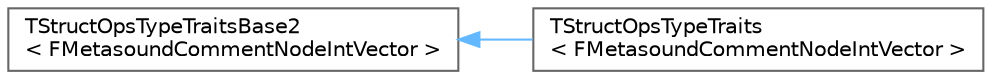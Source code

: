 digraph "Graphical Class Hierarchy"
{
 // INTERACTIVE_SVG=YES
 // LATEX_PDF_SIZE
  bgcolor="transparent";
  edge [fontname=Helvetica,fontsize=10,labelfontname=Helvetica,labelfontsize=10];
  node [fontname=Helvetica,fontsize=10,shape=box,height=0.2,width=0.4];
  rankdir="LR";
  Node0 [id="Node000000",label="TStructOpsTypeTraitsBase2\l\< FMetasoundCommentNodeIntVector \>",height=0.2,width=0.4,color="grey40", fillcolor="white", style="filled",URL="$d9/df0/structTStructOpsTypeTraitsBase2.html",tooltip=" "];
  Node0 -> Node1 [id="edge8591_Node000000_Node000001",dir="back",color="steelblue1",style="solid",tooltip=" "];
  Node1 [id="Node000001",label="TStructOpsTypeTraits\l\< FMetasoundCommentNodeIntVector \>",height=0.2,width=0.4,color="grey40", fillcolor="white", style="filled",URL="$d3/d96/structTStructOpsTypeTraits_3_01FMetasoundCommentNodeIntVector_01_4.html",tooltip="Migratory type to avoid adding dependency on Slate FDeprecateSlateVector2D, and by extension,..."];
}
